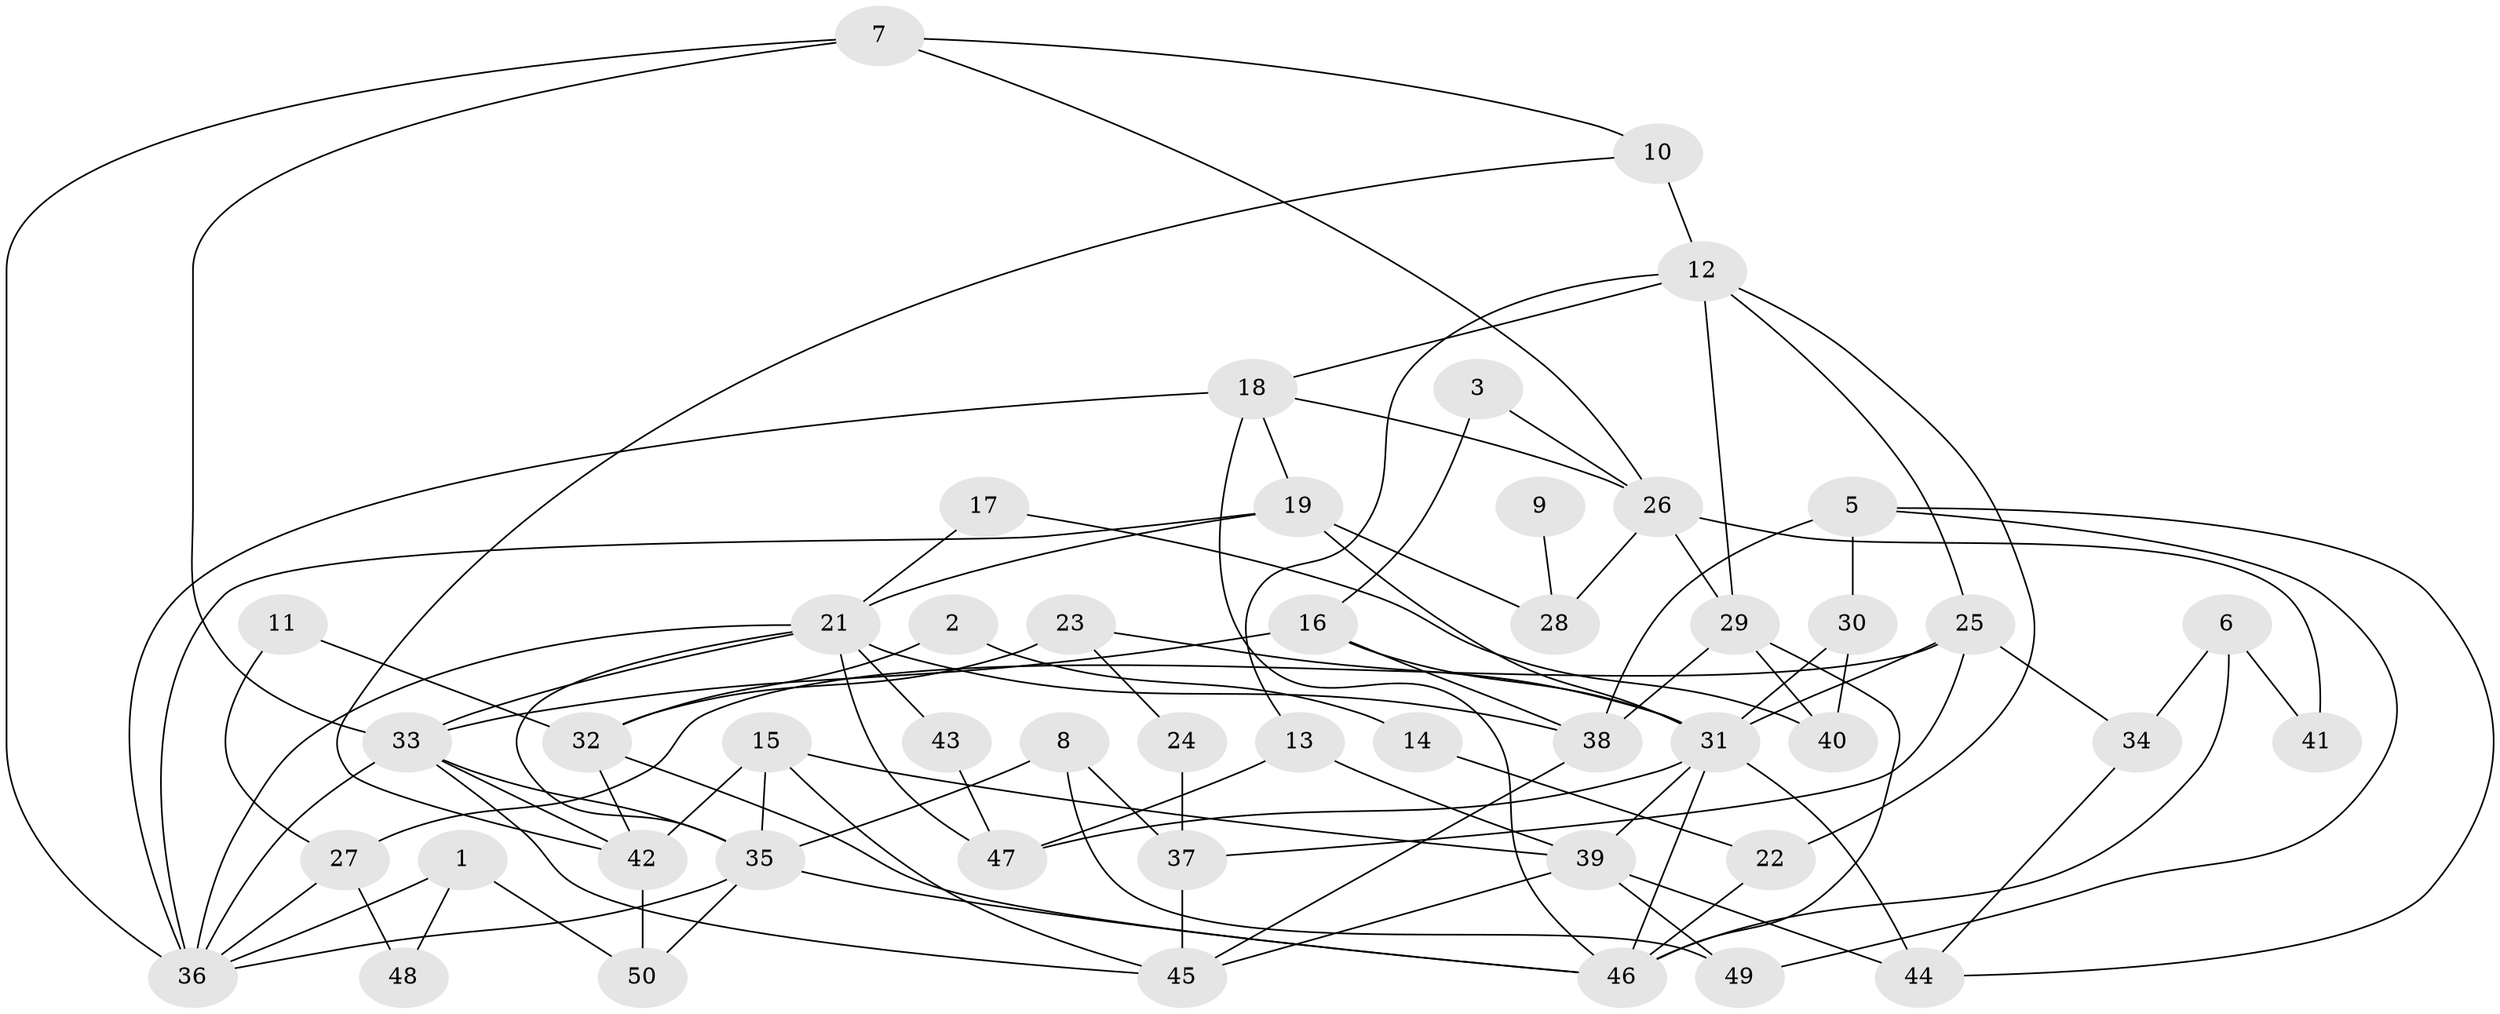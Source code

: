 // original degree distribution, {3: 0.28, 4: 0.2, 1: 0.1, 2: 0.24, 5: 0.1, 0: 0.02, 6: 0.06}
// Generated by graph-tools (version 1.1) at 2025/00/03/09/25 03:00:42]
// undirected, 48 vertices, 97 edges
graph export_dot {
graph [start="1"]
  node [color=gray90,style=filled];
  1;
  2;
  3;
  5;
  6;
  7;
  8;
  9;
  10;
  11;
  12;
  13;
  14;
  15;
  16;
  17;
  18;
  19;
  21;
  22;
  23;
  24;
  25;
  26;
  27;
  28;
  29;
  30;
  31;
  32;
  33;
  34;
  35;
  36;
  37;
  38;
  39;
  40;
  41;
  42;
  43;
  44;
  45;
  46;
  47;
  48;
  49;
  50;
  1 -- 36 [weight=1.0];
  1 -- 48 [weight=1.0];
  1 -- 50 [weight=1.0];
  2 -- 14 [weight=1.0];
  2 -- 32 [weight=1.0];
  3 -- 16 [weight=1.0];
  3 -- 26 [weight=1.0];
  5 -- 30 [weight=1.0];
  5 -- 38 [weight=2.0];
  5 -- 44 [weight=1.0];
  5 -- 49 [weight=1.0];
  6 -- 34 [weight=1.0];
  6 -- 41 [weight=1.0];
  6 -- 46 [weight=1.0];
  7 -- 10 [weight=1.0];
  7 -- 26 [weight=1.0];
  7 -- 33 [weight=1.0];
  7 -- 36 [weight=1.0];
  8 -- 35 [weight=1.0];
  8 -- 37 [weight=1.0];
  8 -- 49 [weight=1.0];
  9 -- 28 [weight=2.0];
  10 -- 12 [weight=1.0];
  10 -- 42 [weight=1.0];
  11 -- 27 [weight=1.0];
  11 -- 32 [weight=1.0];
  12 -- 13 [weight=1.0];
  12 -- 18 [weight=1.0];
  12 -- 22 [weight=1.0];
  12 -- 25 [weight=1.0];
  12 -- 29 [weight=1.0];
  13 -- 39 [weight=1.0];
  13 -- 47 [weight=1.0];
  14 -- 22 [weight=1.0];
  15 -- 35 [weight=1.0];
  15 -- 39 [weight=1.0];
  15 -- 42 [weight=1.0];
  15 -- 45 [weight=1.0];
  16 -- 31 [weight=1.0];
  16 -- 33 [weight=1.0];
  16 -- 38 [weight=1.0];
  17 -- 21 [weight=1.0];
  17 -- 40 [weight=1.0];
  18 -- 19 [weight=1.0];
  18 -- 26 [weight=1.0];
  18 -- 36 [weight=2.0];
  18 -- 46 [weight=1.0];
  19 -- 21 [weight=1.0];
  19 -- 28 [weight=2.0];
  19 -- 31 [weight=1.0];
  19 -- 36 [weight=1.0];
  21 -- 33 [weight=1.0];
  21 -- 35 [weight=1.0];
  21 -- 36 [weight=1.0];
  21 -- 38 [weight=1.0];
  21 -- 43 [weight=1.0];
  21 -- 47 [weight=1.0];
  22 -- 46 [weight=1.0];
  23 -- 24 [weight=1.0];
  23 -- 31 [weight=1.0];
  23 -- 32 [weight=1.0];
  24 -- 37 [weight=2.0];
  25 -- 27 [weight=1.0];
  25 -- 31 [weight=1.0];
  25 -- 34 [weight=1.0];
  25 -- 37 [weight=1.0];
  26 -- 28 [weight=1.0];
  26 -- 29 [weight=1.0];
  26 -- 41 [weight=2.0];
  27 -- 36 [weight=1.0];
  27 -- 48 [weight=1.0];
  29 -- 38 [weight=1.0];
  29 -- 40 [weight=1.0];
  29 -- 46 [weight=1.0];
  30 -- 31 [weight=1.0];
  30 -- 40 [weight=1.0];
  31 -- 39 [weight=1.0];
  31 -- 44 [weight=1.0];
  31 -- 46 [weight=1.0];
  31 -- 47 [weight=1.0];
  32 -- 42 [weight=2.0];
  32 -- 46 [weight=1.0];
  33 -- 35 [weight=1.0];
  33 -- 36 [weight=1.0];
  33 -- 42 [weight=1.0];
  33 -- 45 [weight=1.0];
  34 -- 44 [weight=1.0];
  35 -- 36 [weight=1.0];
  35 -- 46 [weight=1.0];
  35 -- 50 [weight=1.0];
  37 -- 45 [weight=1.0];
  38 -- 45 [weight=1.0];
  39 -- 44 [weight=1.0];
  39 -- 45 [weight=1.0];
  39 -- 49 [weight=1.0];
  42 -- 50 [weight=1.0];
  43 -- 47 [weight=1.0];
}
